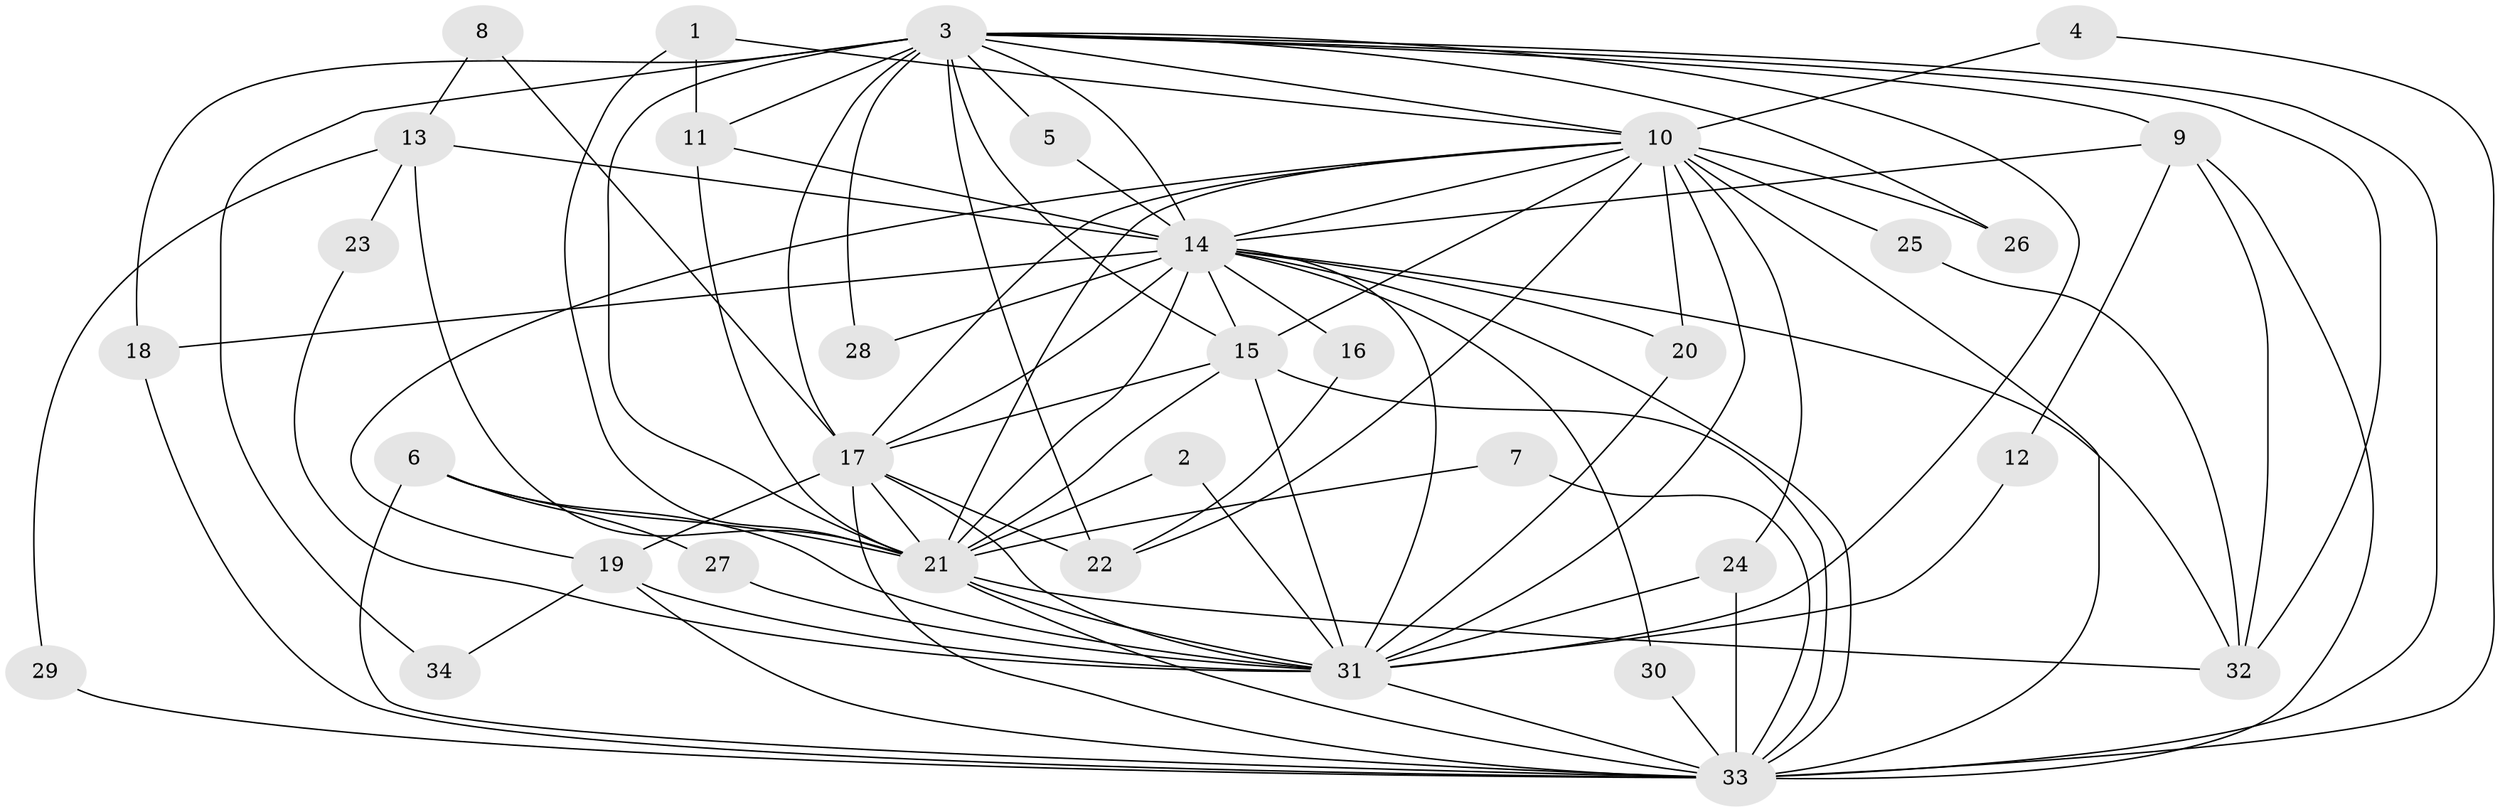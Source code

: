 // original degree distribution, {17: 0.014925373134328358, 14: 0.014925373134328358, 20: 0.029850746268656716, 11: 0.029850746268656716, 15: 0.014925373134328358, 23: 0.014925373134328358, 16: 0.014925373134328358, 21: 0.014925373134328358, 5: 0.04477611940298507, 4: 0.07462686567164178, 3: 0.2537313432835821, 2: 0.47761194029850745}
// Generated by graph-tools (version 1.1) at 2025/25/03/09/25 03:25:37]
// undirected, 34 vertices, 92 edges
graph export_dot {
graph [start="1"]
  node [color=gray90,style=filled];
  1;
  2;
  3;
  4;
  5;
  6;
  7;
  8;
  9;
  10;
  11;
  12;
  13;
  14;
  15;
  16;
  17;
  18;
  19;
  20;
  21;
  22;
  23;
  24;
  25;
  26;
  27;
  28;
  29;
  30;
  31;
  32;
  33;
  34;
  1 -- 10 [weight=1.0];
  1 -- 11 [weight=1.0];
  1 -- 21 [weight=1.0];
  2 -- 21 [weight=1.0];
  2 -- 31 [weight=1.0];
  3 -- 5 [weight=1.0];
  3 -- 9 [weight=1.0];
  3 -- 10 [weight=2.0];
  3 -- 11 [weight=1.0];
  3 -- 14 [weight=2.0];
  3 -- 15 [weight=4.0];
  3 -- 17 [weight=2.0];
  3 -- 18 [weight=2.0];
  3 -- 21 [weight=5.0];
  3 -- 22 [weight=1.0];
  3 -- 26 [weight=1.0];
  3 -- 28 [weight=1.0];
  3 -- 31 [weight=3.0];
  3 -- 32 [weight=2.0];
  3 -- 33 [weight=2.0];
  3 -- 34 [weight=1.0];
  4 -- 10 [weight=1.0];
  4 -- 33 [weight=1.0];
  5 -- 14 [weight=1.0];
  6 -- 21 [weight=1.0];
  6 -- 27 [weight=1.0];
  6 -- 31 [weight=1.0];
  6 -- 33 [weight=1.0];
  7 -- 21 [weight=1.0];
  7 -- 33 [weight=1.0];
  8 -- 13 [weight=1.0];
  8 -- 17 [weight=1.0];
  9 -- 12 [weight=1.0];
  9 -- 14 [weight=1.0];
  9 -- 32 [weight=1.0];
  9 -- 33 [weight=1.0];
  10 -- 14 [weight=1.0];
  10 -- 15 [weight=1.0];
  10 -- 17 [weight=1.0];
  10 -- 19 [weight=1.0];
  10 -- 20 [weight=2.0];
  10 -- 21 [weight=2.0];
  10 -- 22 [weight=1.0];
  10 -- 24 [weight=1.0];
  10 -- 25 [weight=1.0];
  10 -- 26 [weight=1.0];
  10 -- 31 [weight=3.0];
  10 -- 33 [weight=2.0];
  11 -- 14 [weight=1.0];
  11 -- 21 [weight=1.0];
  12 -- 31 [weight=1.0];
  13 -- 14 [weight=2.0];
  13 -- 21 [weight=1.0];
  13 -- 23 [weight=1.0];
  13 -- 29 [weight=1.0];
  14 -- 15 [weight=1.0];
  14 -- 16 [weight=2.0];
  14 -- 17 [weight=1.0];
  14 -- 18 [weight=2.0];
  14 -- 20 [weight=1.0];
  14 -- 21 [weight=3.0];
  14 -- 28 [weight=1.0];
  14 -- 30 [weight=1.0];
  14 -- 31 [weight=1.0];
  14 -- 32 [weight=1.0];
  14 -- 33 [weight=2.0];
  15 -- 17 [weight=1.0];
  15 -- 21 [weight=2.0];
  15 -- 31 [weight=1.0];
  15 -- 33 [weight=1.0];
  16 -- 22 [weight=1.0];
  17 -- 19 [weight=1.0];
  17 -- 21 [weight=2.0];
  17 -- 22 [weight=2.0];
  17 -- 31 [weight=2.0];
  17 -- 33 [weight=2.0];
  18 -- 33 [weight=1.0];
  19 -- 31 [weight=1.0];
  19 -- 33 [weight=1.0];
  19 -- 34 [weight=1.0];
  20 -- 31 [weight=1.0];
  21 -- 31 [weight=2.0];
  21 -- 32 [weight=1.0];
  21 -- 33 [weight=2.0];
  23 -- 31 [weight=1.0];
  24 -- 31 [weight=1.0];
  24 -- 33 [weight=1.0];
  25 -- 32 [weight=1.0];
  27 -- 31 [weight=2.0];
  29 -- 33 [weight=1.0];
  30 -- 33 [weight=1.0];
  31 -- 33 [weight=1.0];
}
